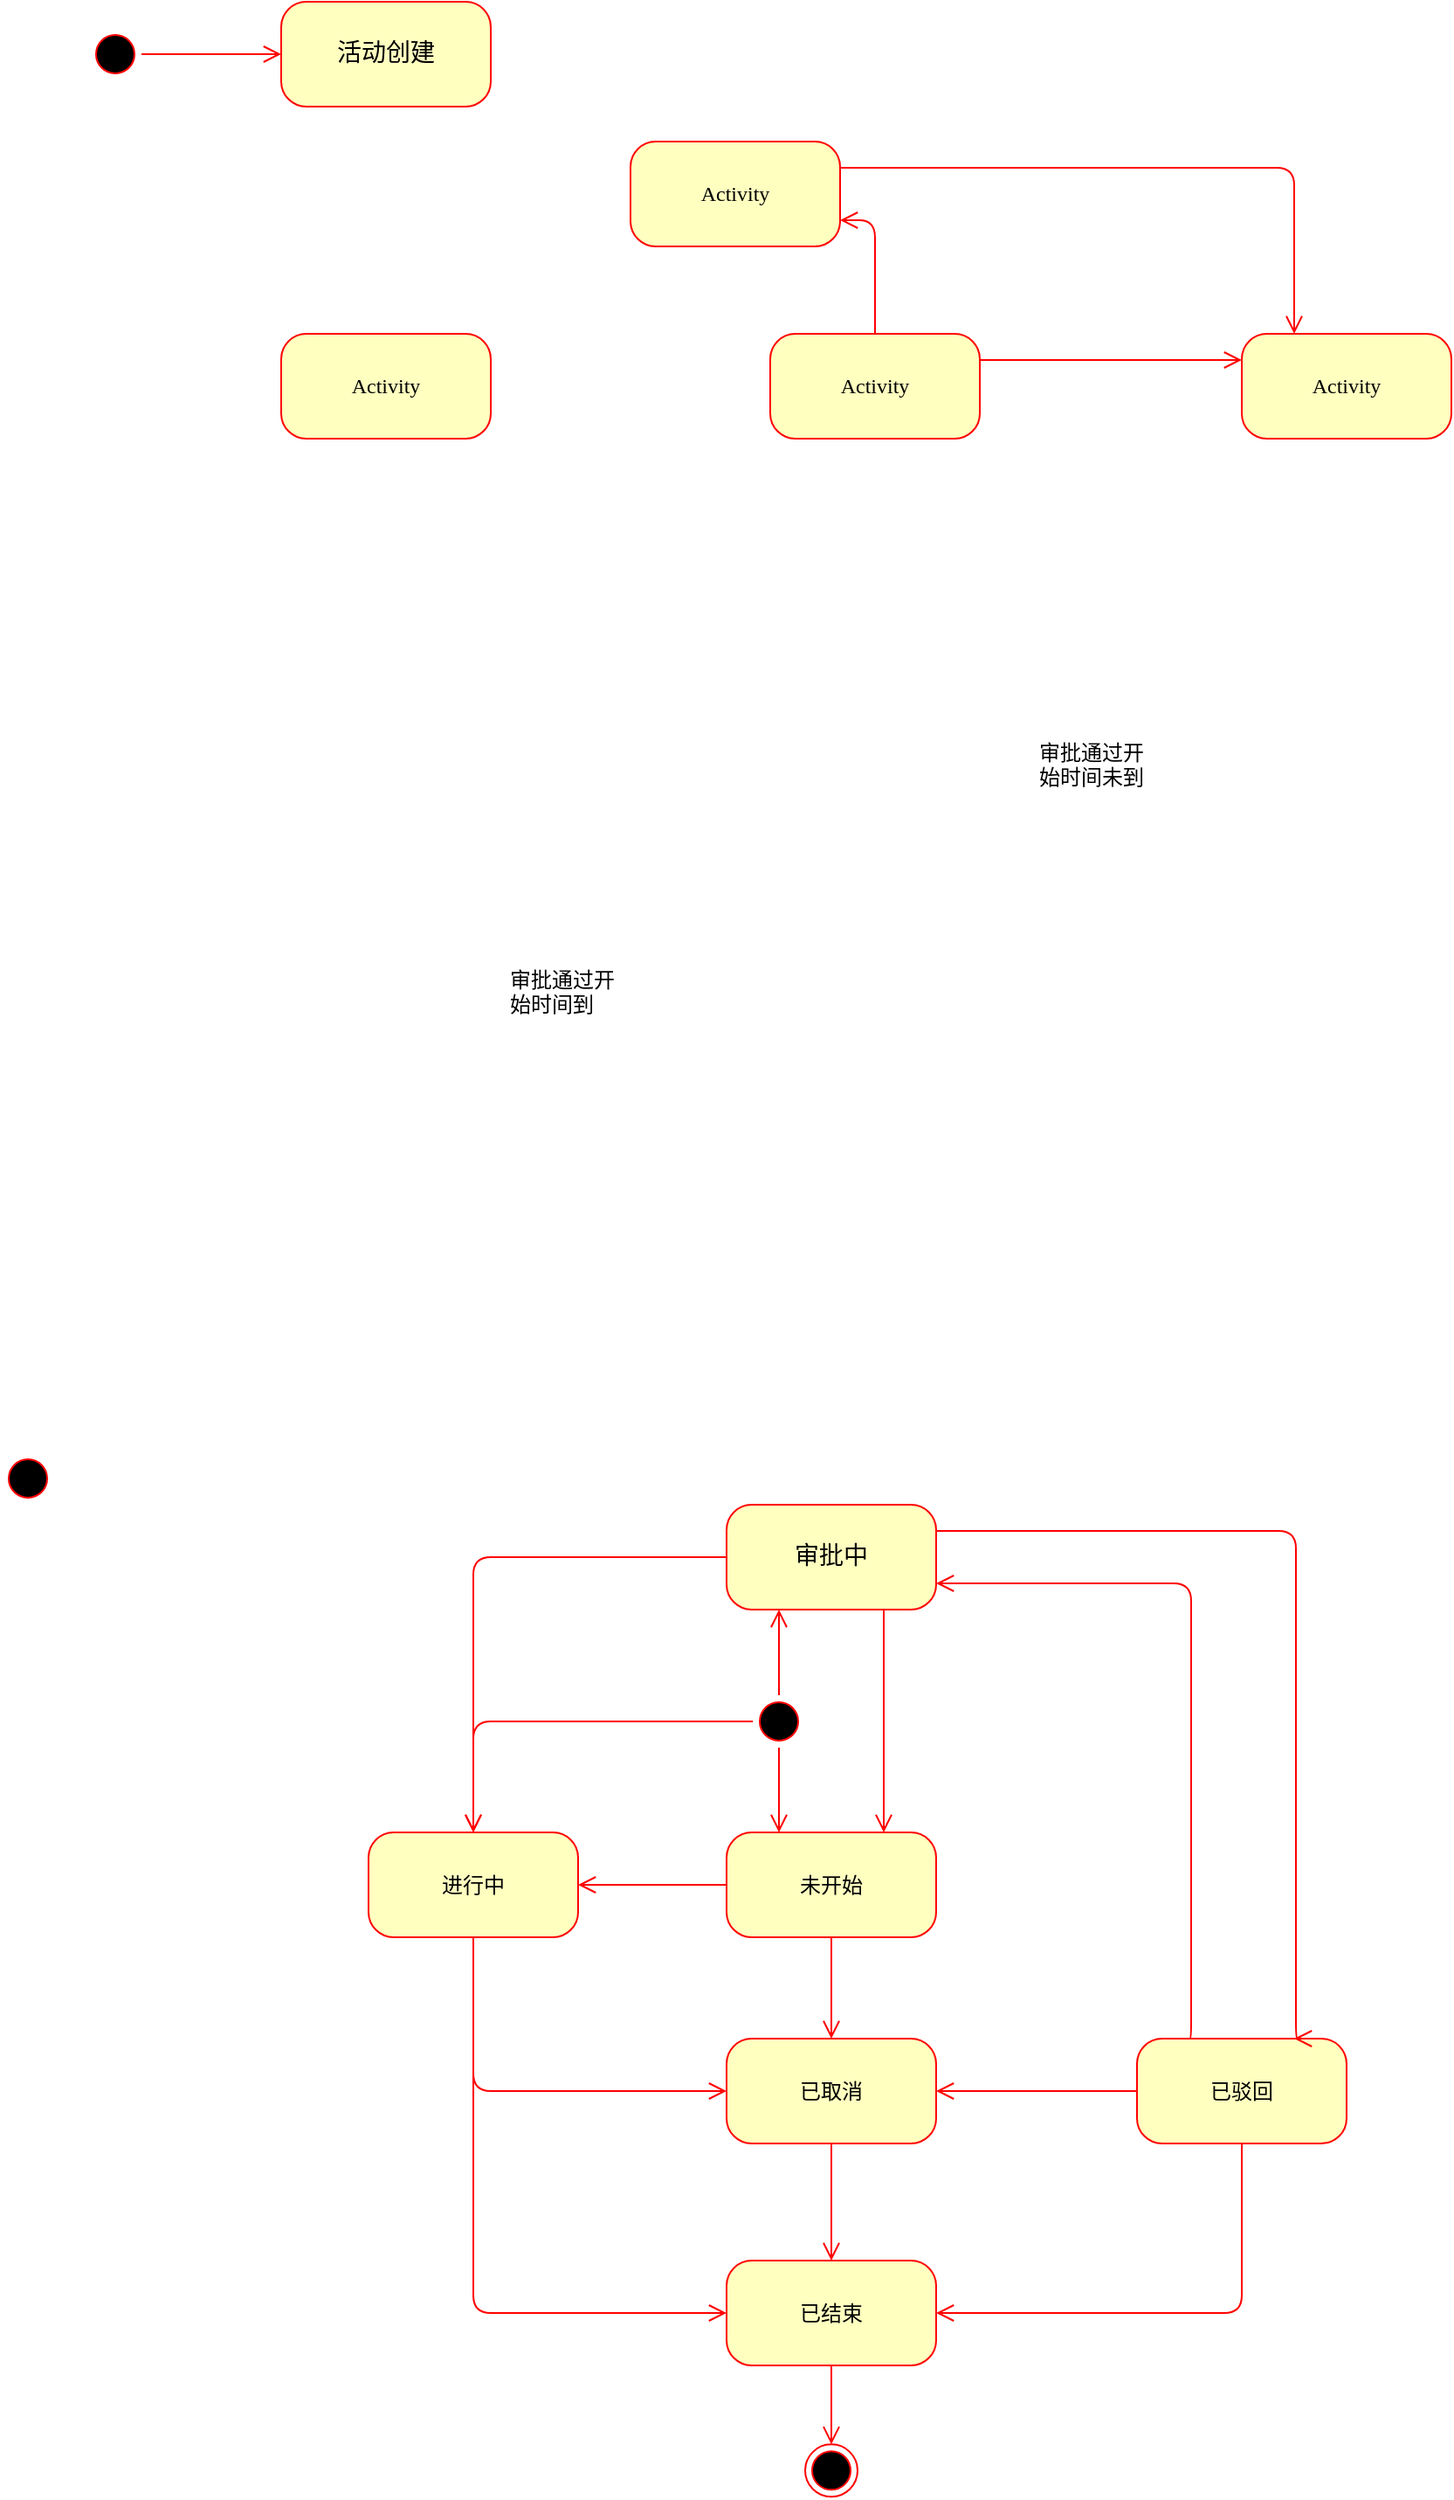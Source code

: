 <mxfile version="10.7.5" type="github"><diagram name="Page-1" id="58cdce13-f638-feb5-8d6f-7d28b1aa9fa0"><mxGraphModel dx="1224" dy="756" grid="1" gridSize="10" guides="1" tooltips="1" connect="1" arrows="1" fold="1" page="1" pageScale="1" pageWidth="1100" pageHeight="850" background="#ffffff" math="0" shadow="0"><root><mxCell id="0"/><mxCell id="1" parent="0"/><mxCell id="382b91b5511bd0f7-1" value="" style="ellipse;html=1;shape=startState;fillColor=#000000;strokeColor=#ff0000;rounded=1;shadow=0;comic=0;labelBackgroundColor=none;fontFamily=Verdana;fontSize=12;fontColor=#000000;align=center;direction=south;" parent="1" vertex="1"><mxGeometry x="130" y="135" width="30" height="30" as="geometry"/></mxCell><mxCell id="382b91b5511bd0f7-5" value="Activity" style="rounded=1;whiteSpace=wrap;html=1;arcSize=24;fillColor=#ffffc0;strokeColor=#ff0000;shadow=0;comic=0;labelBackgroundColor=none;fontFamily=Verdana;fontSize=12;fontColor=#000000;align=center;" parent="1" vertex="1"><mxGeometry x="240" y="310" width="120" height="60" as="geometry"/></mxCell><mxCell id="382b91b5511bd0f7-6" value="&lt;font style=&quot;font-size: 14px&quot;&gt;活动创建&lt;/font&gt;" style="rounded=1;whiteSpace=wrap;html=1;arcSize=24;fillColor=#ffffc0;strokeColor=#ff0000;shadow=0;comic=0;labelBackgroundColor=none;fontFamily=Verdana;fontSize=12;fontColor=#000000;align=center;" parent="1" vertex="1"><mxGeometry x="240" y="120" width="120" height="60" as="geometry"/></mxCell><mxCell id="3cde6dad864a17aa-3" style="edgeStyle=orthogonalEdgeStyle;html=1;exitX=1;exitY=0.25;entryX=0.25;entryY=0;labelBackgroundColor=none;endArrow=open;endSize=8;strokeColor=#ff0000;fontFamily=Verdana;fontSize=12;align=left;" parent="1" source="382b91b5511bd0f7-7" target="382b91b5511bd0f7-9" edge="1"><mxGeometry relative="1" as="geometry"/></mxCell><mxCell id="382b91b5511bd0f7-7" value="Activity" style="rounded=1;whiteSpace=wrap;html=1;arcSize=24;fillColor=#ffffc0;strokeColor=#ff0000;shadow=0;comic=0;labelBackgroundColor=none;fontFamily=Verdana;fontSize=12;fontColor=#000000;align=center;" parent="1" vertex="1"><mxGeometry x="440" y="200" width="120" height="60" as="geometry"/></mxCell><mxCell id="3cde6dad864a17aa-4" style="edgeStyle=orthogonalEdgeStyle;html=1;labelBackgroundColor=none;endArrow=open;endSize=8;strokeColor=#ff0000;fontFamily=Verdana;fontSize=12;align=left;exitX=0.5;exitY=1;exitDx=0;exitDy=0;entryX=0.5;entryY=0;entryDx=0;entryDy=0;" parent="1" source="nw6EOxfA4ZNGLTTL4FMi-9" target="nw6EOxfA4ZNGLTTL4FMi-33" edge="1"><mxGeometry relative="1" as="geometry"><Array as="points"/><mxPoint x="561" y="1580.5" as="sourcePoint"/><mxPoint x="670" y="1510.5" as="targetPoint"/></mxGeometry></mxCell><mxCell id="3cde6dad864a17aa-13" style="edgeStyle=elbowEdgeStyle;html=1;labelBackgroundColor=none;endArrow=open;endSize=8;strokeColor=#ff0000;fontFamily=Verdana;fontSize=12;align=left;exitX=0;exitY=0.5;exitDx=0;exitDy=0;entryX=1;entryY=0.5;entryDx=0;entryDy=0;" parent="1" source="nw6EOxfA4ZNGLTTL4FMi-8" target="nw6EOxfA4ZNGLTTL4FMi-5" edge="1"><mxGeometry relative="1" as="geometry"><mxPoint x="890" y="1111.833" as="sourcePoint"/><mxPoint x="630" y="1120.5" as="targetPoint"/></mxGeometry></mxCell><mxCell id="382b91b5511bd0f7-9" value="Activity" style="rounded=1;whiteSpace=wrap;html=1;arcSize=24;fillColor=#ffffc0;strokeColor=#ff0000;shadow=0;comic=0;labelBackgroundColor=none;fontFamily=Verdana;fontSize=12;fontColor=#000000;align=center;" parent="1" vertex="1"><mxGeometry x="790" y="310" width="120" height="60" as="geometry"/></mxCell><mxCell id="382b91b5511bd0f7-10" value="Activity" style="rounded=1;whiteSpace=wrap;html=1;arcSize=24;fillColor=#ffffc0;strokeColor=#ff0000;shadow=0;comic=0;labelBackgroundColor=none;fontFamily=Verdana;fontSize=12;fontColor=#000000;align=center;" parent="1" vertex="1"><mxGeometry x="520" y="310" width="120" height="60" as="geometry"/></mxCell><mxCell id="3cde6dad864a17aa-5" style="edgeStyle=elbowEdgeStyle;html=1;labelBackgroundColor=none;endArrow=open;endSize=8;strokeColor=#ff0000;fontFamily=Verdana;fontSize=12;align=left;exitX=0.5;exitY=1;exitDx=0;exitDy=0;entryX=0.5;entryY=0;entryDx=0;entryDy=0;" parent="1" source="nw6EOxfA4ZNGLTTL4FMi-1" target="nw6EOxfA4ZNGLTTL4FMi-4" edge="1"><mxGeometry relative="1" as="geometry"><mxPoint x="840.667" y="625.5" as="sourcePoint"/><mxPoint x="420" y="1140.5" as="targetPoint"/><Array as="points"><mxPoint x="350" y="1210.5"/></Array></mxGeometry></mxCell><mxCell id="2a3bc250acf0617d-9" style="edgeStyle=orthogonalEdgeStyle;html=1;labelBackgroundColor=none;endArrow=open;endSize=8;strokeColor=#ff0000;fontFamily=Verdana;fontSize=12;align=left;" parent="1" source="382b91b5511bd0f7-1" target="382b91b5511bd0f7-6" edge="1"><mxGeometry relative="1" as="geometry"/></mxCell><mxCell id="2a3bc250acf0617d-10" style="edgeStyle=orthogonalEdgeStyle;html=1;labelBackgroundColor=none;endArrow=open;endSize=8;strokeColor=#ff0000;fontFamily=Verdana;fontSize=12;align=left;entryX=0.25;entryY=0;exitX=1;exitY=0.5;exitDx=0;exitDy=0;entryDx=0;entryDy=0;" parent="1" source="nw6EOxfA4ZNGLTTL4FMi-1" target="nw6EOxfA4ZNGLTTL4FMi-7" edge="1"><mxGeometry relative="1" as="geometry"><Array as="points"><mxPoint x="525" y="1140"/><mxPoint x="525" y="1140"/></Array></mxGeometry></mxCell><mxCell id="2a3bc250acf0617d-11" style="edgeStyle=orthogonalEdgeStyle;html=1;entryX=0.5;entryY=0;labelBackgroundColor=none;endArrow=open;endSize=8;strokeColor=#ff0000;fontFamily=Verdana;fontSize=12;align=left;exitX=0;exitY=0.5;exitDx=0;exitDy=0;entryDx=0;entryDy=0;" parent="1" source="nw6EOxfA4ZNGLTTL4FMi-2" target="nw6EOxfA4ZNGLTTL4FMi-4" edge="1"><mxGeometry relative="1" as="geometry"><mxPoint x="395.333" y="1082.667" as="sourcePoint"/><Array as="points"><mxPoint x="350" y="1009.5"/></Array></mxGeometry></mxCell><mxCell id="2a3bc250acf0617d-12" style="edgeStyle=orthogonalEdgeStyle;html=1;labelBackgroundColor=none;endArrow=open;endSize=8;strokeColor=#ff0000;fontFamily=Verdana;fontSize=12;align=left;entryX=0;entryY=0.5;entryDx=0;entryDy=0;exitX=0.5;exitY=1;exitDx=0;exitDy=0;" parent="1" source="nw6EOxfA4ZNGLTTL4FMi-4" target="nw6EOxfA4ZNGLTTL4FMi-5" edge="1"><mxGeometry relative="1" as="geometry"><mxPoint x="270" y="910.5" as="sourcePoint"/><mxPoint x="460" y="1280.5" as="targetPoint"/></mxGeometry></mxCell><mxCell id="2a3bc250acf0617d-13" style="edgeStyle=orthogonalEdgeStyle;html=1;labelBackgroundColor=none;endArrow=open;endSize=8;strokeColor=#ff0000;fontFamily=Verdana;fontSize=12;align=left;exitX=0;exitY=0.5;exitDx=0;exitDy=0;entryX=1;entryY=0.5;entryDx=0;entryDy=0;" parent="1" source="nw6EOxfA4ZNGLTTL4FMi-7" target="nw6EOxfA4ZNGLTTL4FMi-4" edge="1"><mxGeometry relative="1" as="geometry"><mxPoint x="460" y="830.5" as="sourcePoint"/><mxPoint x="410" y="880.5" as="targetPoint"/><Array as="points"><mxPoint x="420" y="1197.5"/><mxPoint x="420" y="1197.5"/></Array></mxGeometry></mxCell><mxCell id="2a3bc250acf0617d-14" style="edgeStyle=orthogonalEdgeStyle;html=1;exitX=0.5;exitY=0;entryX=1;entryY=0.75;labelBackgroundColor=none;endArrow=open;endSize=8;strokeColor=#ff0000;fontFamily=Verdana;fontSize=12;align=left;" parent="1" source="382b91b5511bd0f7-10" target="382b91b5511bd0f7-7" edge="1"><mxGeometry relative="1" as="geometry"/></mxCell><mxCell id="2a3bc250acf0617d-15" style="edgeStyle=orthogonalEdgeStyle;html=1;exitX=1;exitY=0.25;entryX=0;entryY=0.25;labelBackgroundColor=none;endArrow=open;endSize=8;strokeColor=#ff0000;fontFamily=Verdana;fontSize=12;align=left;" parent="1" source="382b91b5511bd0f7-10" target="382b91b5511bd0f7-9" edge="1"><mxGeometry relative="1" as="geometry"/></mxCell><mxCell id="3cde6dad864a17aa-7" style="edgeStyle=elbowEdgeStyle;html=1;labelBackgroundColor=none;endArrow=open;endSize=8;strokeColor=#ff0000;fontFamily=Verdana;fontSize=12;align=left;entryX=0.75;entryY=0;exitX=0.75;exitY=1;exitDx=0;exitDy=0;entryDx=0;entryDy=0;" parent="1" source="nw6EOxfA4ZNGLTTL4FMi-2" target="nw6EOxfA4ZNGLTTL4FMi-7" edge="1"><mxGeometry relative="1" as="geometry"><mxPoint x="290" y="728" as="sourcePoint"/><mxPoint x="330" y="613" as="targetPoint"/><Array as="points"/></mxGeometry></mxCell><mxCell id="nw6EOxfA4ZNGLTTL4FMi-2" value="&lt;span style=&quot;font-size: 14px&quot;&gt;审批中&lt;/span&gt;" style="rounded=1;whiteSpace=wrap;html=1;arcSize=24;fillColor=#ffffc0;strokeColor=#ff0000;shadow=0;comic=0;labelBackgroundColor=none;fontFamily=Verdana;fontSize=12;fontColor=#000000;align=center;" vertex="1" parent="1"><mxGeometry x="495" y="980" width="120" height="60" as="geometry"/></mxCell><mxCell id="nw6EOxfA4ZNGLTTL4FMi-4" value="进行中" style="rounded=1;whiteSpace=wrap;html=1;arcSize=24;fillColor=#ffffc0;strokeColor=#ff0000;shadow=0;comic=0;labelBackgroundColor=none;fontFamily=Verdana;fontSize=12;fontColor=#000000;align=center;" vertex="1" parent="1"><mxGeometry x="290" y="1167.5" width="120" height="60" as="geometry"/></mxCell><mxCell id="nw6EOxfA4ZNGLTTL4FMi-5" value="已取消" style="rounded=1;whiteSpace=wrap;html=1;arcSize=24;fillColor=#ffffc0;strokeColor=#ff0000;shadow=0;comic=0;labelBackgroundColor=none;fontFamily=Verdana;fontSize=12;fontColor=#000000;align=center;" vertex="1" parent="1"><mxGeometry x="495" y="1285.5" width="120" height="60" as="geometry"/></mxCell><mxCell id="nw6EOxfA4ZNGLTTL4FMi-7" value="未开始" style="rounded=1;whiteSpace=wrap;html=1;arcSize=24;fillColor=#ffffc0;strokeColor=#ff0000;shadow=0;comic=0;labelBackgroundColor=none;fontFamily=Verdana;fontSize=12;fontColor=#000000;align=center;" vertex="1" parent="1"><mxGeometry x="495" y="1167.5" width="120" height="60" as="geometry"/></mxCell><mxCell id="nw6EOxfA4ZNGLTTL4FMi-8" value="已驳回" style="rounded=1;whiteSpace=wrap;html=1;arcSize=24;fillColor=#ffffc0;strokeColor=#ff0000;shadow=0;comic=0;labelBackgroundColor=none;fontFamily=Verdana;fontSize=12;fontColor=#000000;align=center;" vertex="1" parent="1"><mxGeometry x="730" y="1285.5" width="120" height="60" as="geometry"/></mxCell><mxCell id="nw6EOxfA4ZNGLTTL4FMi-9" value="已结束" style="rounded=1;whiteSpace=wrap;html=1;arcSize=24;fillColor=#ffffc0;strokeColor=#ff0000;shadow=0;comic=0;labelBackgroundColor=none;fontFamily=Verdana;fontSize=12;fontColor=#000000;align=center;" vertex="1" parent="1"><mxGeometry x="495" y="1412.5" width="120" height="60" as="geometry"/></mxCell><mxCell id="nw6EOxfA4ZNGLTTL4FMi-1" value="" style="ellipse;html=1;shape=startState;fillColor=#000000;strokeColor=#ff0000;rounded=1;shadow=0;comic=0;labelBackgroundColor=none;fontFamily=Verdana;fontSize=12;fontColor=#000000;align=center;direction=south;" vertex="1" parent="1"><mxGeometry x="510" y="1089" width="30" height="30" as="geometry"/></mxCell><mxCell id="nw6EOxfA4ZNGLTTL4FMi-18" style="edgeStyle=orthogonalEdgeStyle;html=1;exitX=1;exitY=0.25;entryX=0.75;entryY=0;labelBackgroundColor=none;endArrow=open;endSize=8;strokeColor=#ff0000;fontFamily=Verdana;fontSize=12;align=left;entryDx=0;entryDy=0;exitDx=0;exitDy=0;" edge="1" parent="1" source="nw6EOxfA4ZNGLTTL4FMi-2" target="nw6EOxfA4ZNGLTTL4FMi-8"><mxGeometry relative="1" as="geometry"><mxPoint x="610" y="873.5" as="sourcePoint"/><mxPoint x="870" y="968.167" as="targetPoint"/><Array as="points"><mxPoint x="821" y="994.5"/></Array></mxGeometry></mxCell><mxCell id="nw6EOxfA4ZNGLTTL4FMi-19" style="edgeStyle=orthogonalEdgeStyle;html=1;exitX=0.25;exitY=0;labelBackgroundColor=none;endArrow=open;endSize=8;strokeColor=#ff0000;fontFamily=Verdana;fontSize=12;align=left;exitDx=0;exitDy=0;entryX=1;entryY=0.75;entryDx=0;entryDy=0;" edge="1" parent="1" source="nw6EOxfA4ZNGLTTL4FMi-8" target="nw6EOxfA4ZNGLTTL4FMi-2"><mxGeometry relative="1" as="geometry"><mxPoint x="859.5" y="806.167" as="sourcePoint"/><mxPoint x="661" y="893" as="targetPoint"/><Array as="points"><mxPoint x="761" y="1025.5"/></Array></mxGeometry></mxCell><mxCell id="nw6EOxfA4ZNGLTTL4FMi-22" style="edgeStyle=elbowEdgeStyle;html=1;labelBackgroundColor=none;endArrow=open;endSize=8;strokeColor=#ff0000;fontFamily=Verdana;fontSize=12;align=left;exitX=0.5;exitY=1;exitDx=0;exitDy=0;entryX=0.5;entryY=0;entryDx=0;entryDy=0;" edge="1" parent="1" source="nw6EOxfA4ZNGLTTL4FMi-7" target="nw6EOxfA4ZNGLTTL4FMi-5"><mxGeometry relative="1" as="geometry"><mxPoint x="390.667" y="692.167" as="sourcePoint"/><mxPoint x="390.667" y="817.5" as="targetPoint"/><Array as="points"/></mxGeometry></mxCell><mxCell id="nw6EOxfA4ZNGLTTL4FMi-25" style="edgeStyle=elbowEdgeStyle;html=1;labelBackgroundColor=none;endArrow=open;endSize=8;strokeColor=#ff0000;fontFamily=Verdana;fontSize=12;align=left;exitX=0.5;exitY=1;exitDx=0;exitDy=0;entryX=0.5;entryY=0;entryDx=0;entryDy=0;" edge="1" parent="1" source="nw6EOxfA4ZNGLTTL4FMi-5" target="nw6EOxfA4ZNGLTTL4FMi-9"><mxGeometry relative="1" as="geometry"><mxPoint x="680" y="1182.833" as="sourcePoint"/><mxPoint x="670" y="1412.5" as="targetPoint"/><Array as="points"><mxPoint x="555" y="1385.5"/></Array></mxGeometry></mxCell><mxCell id="nw6EOxfA4ZNGLTTL4FMi-26" style="edgeStyle=orthogonalEdgeStyle;html=1;labelBackgroundColor=none;endArrow=open;endSize=8;strokeColor=#ff0000;fontFamily=Verdana;fontSize=12;align=left;entryX=0;entryY=0.5;exitX=0.5;exitY=1;exitDx=0;exitDy=0;entryDx=0;entryDy=0;" edge="1" parent="1" source="nw6EOxfA4ZNGLTTL4FMi-4" target="nw6EOxfA4ZNGLTTL4FMi-9"><mxGeometry relative="1" as="geometry"><Array as="points"><mxPoint x="350" y="1443"/></Array><mxPoint x="295.167" y="1380.5" as="sourcePoint"/><mxPoint x="404.5" y="1430.167" as="targetPoint"/></mxGeometry></mxCell><mxCell id="nw6EOxfA4ZNGLTTL4FMi-27" style="edgeStyle=orthogonalEdgeStyle;html=1;exitX=0.5;exitY=1;entryX=1;entryY=0.5;labelBackgroundColor=none;endArrow=open;endSize=8;strokeColor=#ff0000;fontFamily=Verdana;fontSize=12;align=left;exitDx=0;exitDy=0;entryDx=0;entryDy=0;" edge="1" parent="1" source="nw6EOxfA4ZNGLTTL4FMi-8" target="nw6EOxfA4ZNGLTTL4FMi-9"><mxGeometry relative="1" as="geometry"><mxPoint x="709.5" y="1422.5" as="sourcePoint"/><mxPoint x="969.5" y="1517.167" as="targetPoint"/></mxGeometry></mxCell><mxCell id="nw6EOxfA4ZNGLTTL4FMi-29" value="审批通过开&lt;br&gt;始时间未到&lt;br&gt;" style="text;html=1;resizable=0;points=[];autosize=1;align=left;verticalAlign=top;spacingTop=-4;" vertex="1" parent="1"><mxGeometry x="672" y="540" width="80" height="30" as="geometry"/></mxCell><mxCell id="nw6EOxfA4ZNGLTTL4FMi-32" value="审批通过开&lt;br&gt;始时间到&lt;br&gt;" style="text;html=1;resizable=0;points=[];autosize=1;align=left;verticalAlign=top;spacingTop=-4;" vertex="1" parent="1"><mxGeometry x="369" y="670" width="80" height="30" as="geometry"/></mxCell><mxCell id="nw6EOxfA4ZNGLTTL4FMi-33" value="" style="ellipse;html=1;shape=endState;fillColor=#000000;strokeColor=#ff0000;" vertex="1" parent="1"><mxGeometry x="540" y="1517.667" width="30" height="30" as="geometry"/></mxCell><mxCell id="nw6EOxfA4ZNGLTTL4FMi-39" value="" style="ellipse;html=1;shape=startState;fillColor=#000000;strokeColor=#ff0000;" vertex="1" parent="1"><mxGeometry x="80" y="950" width="30" height="30" as="geometry"/></mxCell><mxCell id="nw6EOxfA4ZNGLTTL4FMi-41" style="edgeStyle=orthogonalEdgeStyle;html=1;entryX=0.25;entryY=1;labelBackgroundColor=none;endArrow=open;endSize=8;strokeColor=#ff0000;fontFamily=Verdana;fontSize=12;align=left;exitX=0;exitY=0.5;exitDx=0;exitDy=0;entryDx=0;entryDy=0;" edge="1" parent="1" source="nw6EOxfA4ZNGLTTL4FMi-1" target="nw6EOxfA4ZNGLTTL4FMi-2"><mxGeometry relative="1" as="geometry"><mxPoint x="561" y="833" as="sourcePoint"/><mxPoint x="550" y="1102.667" as="targetPoint"/><Array as="points"/></mxGeometry></mxCell></root></mxGraphModel></diagram></mxfile>